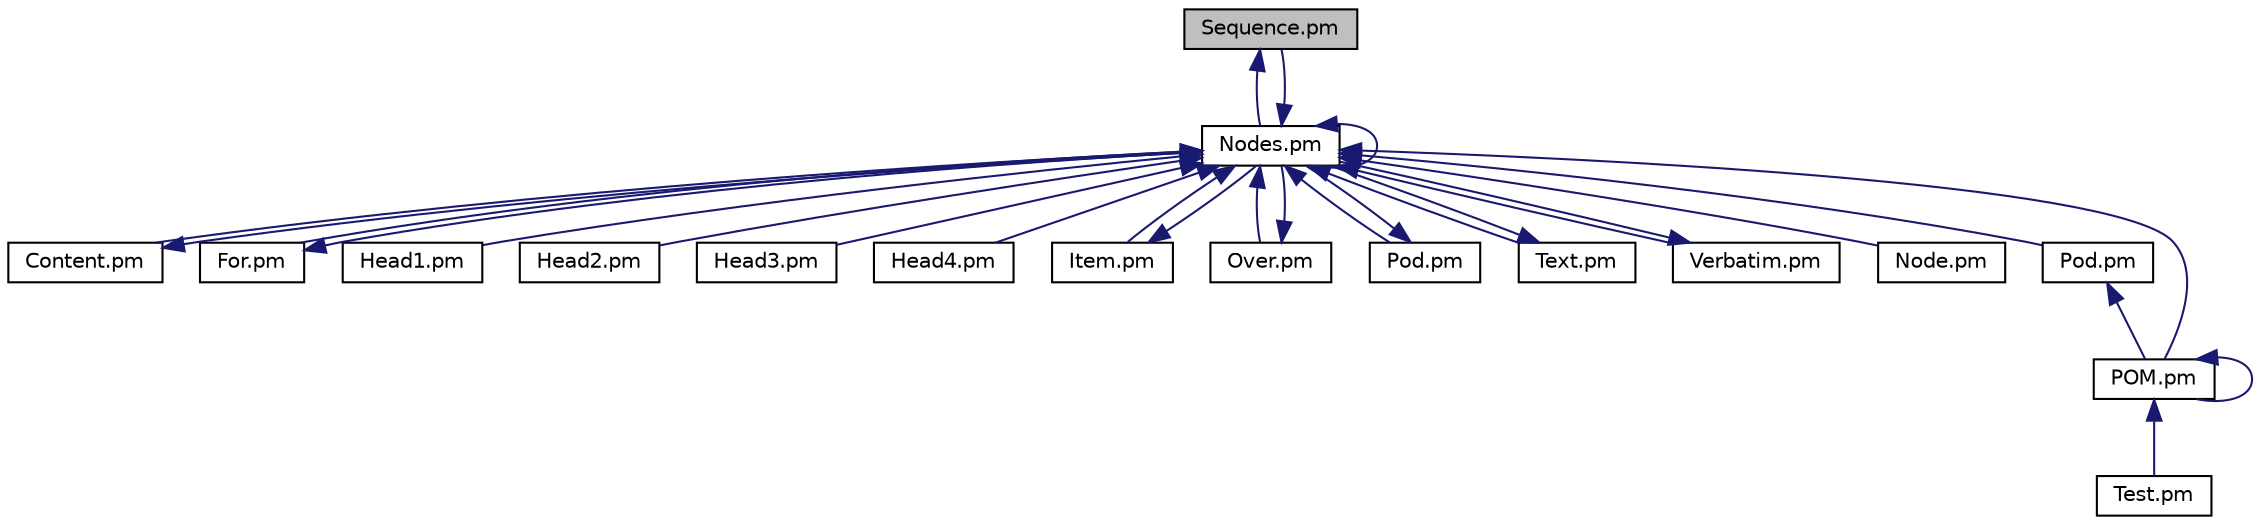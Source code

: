digraph "Sequence.pm"
{
  edge [fontname="Helvetica",fontsize="10",labelfontname="Helvetica",labelfontsize="10"];
  node [fontname="Helvetica",fontsize="10",shape=record];
  Node1 [label="Sequence.pm",height=0.2,width=0.4,color="black", fillcolor="grey75", style="filled" fontcolor="black"];
  Node1 -> Node2 [dir="back",color="midnightblue",fontsize="10",style="solid",fontname="Helvetica"];
  Node2 [label="Nodes.pm",height=0.2,width=0.4,color="black", fillcolor="white", style="filled",URL="$Nodes_8pm.html"];
  Node2 -> Node3 [dir="back",color="midnightblue",fontsize="10",style="solid",fontname="Helvetica"];
  Node3 [label="Content.pm",height=0.2,width=0.4,color="black", fillcolor="white", style="filled",URL="$Content_8pm.html"];
  Node3 -> Node2 [dir="back",color="midnightblue",fontsize="10",style="solid",fontname="Helvetica"];
  Node2 -> Node4 [dir="back",color="midnightblue",fontsize="10",style="solid",fontname="Helvetica"];
  Node4 [label="For.pm",height=0.2,width=0.4,color="black", fillcolor="white", style="filled",URL="$For_8pm.html"];
  Node4 -> Node2 [dir="back",color="midnightblue",fontsize="10",style="solid",fontname="Helvetica"];
  Node2 -> Node5 [dir="back",color="midnightblue",fontsize="10",style="solid",fontname="Helvetica"];
  Node5 [label="Head1.pm",height=0.2,width=0.4,color="black", fillcolor="white", style="filled",URL="$Head1_8pm.html"];
  Node2 -> Node6 [dir="back",color="midnightblue",fontsize="10",style="solid",fontname="Helvetica"];
  Node6 [label="Head2.pm",height=0.2,width=0.4,color="black", fillcolor="white", style="filled",URL="$Head2_8pm.html"];
  Node2 -> Node7 [dir="back",color="midnightblue",fontsize="10",style="solid",fontname="Helvetica"];
  Node7 [label="Head3.pm",height=0.2,width=0.4,color="black", fillcolor="white", style="filled",URL="$Head3_8pm.html"];
  Node2 -> Node8 [dir="back",color="midnightblue",fontsize="10",style="solid",fontname="Helvetica"];
  Node8 [label="Head4.pm",height=0.2,width=0.4,color="black", fillcolor="white", style="filled",URL="$Head4_8pm.html"];
  Node2 -> Node9 [dir="back",color="midnightblue",fontsize="10",style="solid",fontname="Helvetica"];
  Node9 [label="Item.pm",height=0.2,width=0.4,color="black", fillcolor="white", style="filled",URL="$Item_8pm.html"];
  Node9 -> Node2 [dir="back",color="midnightblue",fontsize="10",style="solid",fontname="Helvetica"];
  Node2 -> Node10 [dir="back",color="midnightblue",fontsize="10",style="solid",fontname="Helvetica"];
  Node10 [label="Over.pm",height=0.2,width=0.4,color="black", fillcolor="white", style="filled",URL="$Over_8pm.html"];
  Node10 -> Node2 [dir="back",color="midnightblue",fontsize="10",style="solid",fontname="Helvetica"];
  Node2 -> Node11 [dir="back",color="midnightblue",fontsize="10",style="solid",fontname="Helvetica"];
  Node11 [label="Pod.pm",height=0.2,width=0.4,color="black", fillcolor="white", style="filled",URL="$Node_2Pod_8pm.html"];
  Node11 -> Node2 [dir="back",color="midnightblue",fontsize="10",style="solid",fontname="Helvetica"];
  Node2 -> Node1 [dir="back",color="midnightblue",fontsize="10",style="solid",fontname="Helvetica"];
  Node2 -> Node12 [dir="back",color="midnightblue",fontsize="10",style="solid",fontname="Helvetica"];
  Node12 [label="Text.pm",height=0.2,width=0.4,color="black", fillcolor="white", style="filled",URL="$Node_2Text_8pm.html"];
  Node12 -> Node2 [dir="back",color="midnightblue",fontsize="10",style="solid",fontname="Helvetica"];
  Node2 -> Node13 [dir="back",color="midnightblue",fontsize="10",style="solid",fontname="Helvetica"];
  Node13 [label="Verbatim.pm",height=0.2,width=0.4,color="black", fillcolor="white", style="filled",URL="$Verbatim_8pm.html"];
  Node13 -> Node2 [dir="back",color="midnightblue",fontsize="10",style="solid",fontname="Helvetica"];
  Node2 -> Node14 [dir="back",color="midnightblue",fontsize="10",style="solid",fontname="Helvetica"];
  Node14 [label="Node.pm",height=0.2,width=0.4,color="black", fillcolor="white", style="filled",URL="$Node_8pm.html"];
  Node2 -> Node2 [dir="back",color="midnightblue",fontsize="10",style="solid",fontname="Helvetica"];
  Node2 -> Node15 [dir="back",color="midnightblue",fontsize="10",style="solid",fontname="Helvetica"];
  Node15 [label="Pod.pm",height=0.2,width=0.4,color="black", fillcolor="white", style="filled",URL="$View_2Pod_8pm.html"];
  Node15 -> Node16 [dir="back",color="midnightblue",fontsize="10",style="solid",fontname="Helvetica"];
  Node16 [label="POM.pm",height=0.2,width=0.4,color="black", fillcolor="white", style="filled",URL="$POM_8pm.html"];
  Node16 -> Node17 [dir="back",color="midnightblue",fontsize="10",style="solid",fontname="Helvetica"];
  Node17 [label="Test.pm",height=0.2,width=0.4,color="black", fillcolor="white", style="filled",URL="$Test_8pm.html"];
  Node16 -> Node16 [dir="back",color="midnightblue",fontsize="10",style="solid",fontname="Helvetica"];
  Node2 -> Node16 [dir="back",color="midnightblue",fontsize="10",style="solid",fontname="Helvetica"];
}
